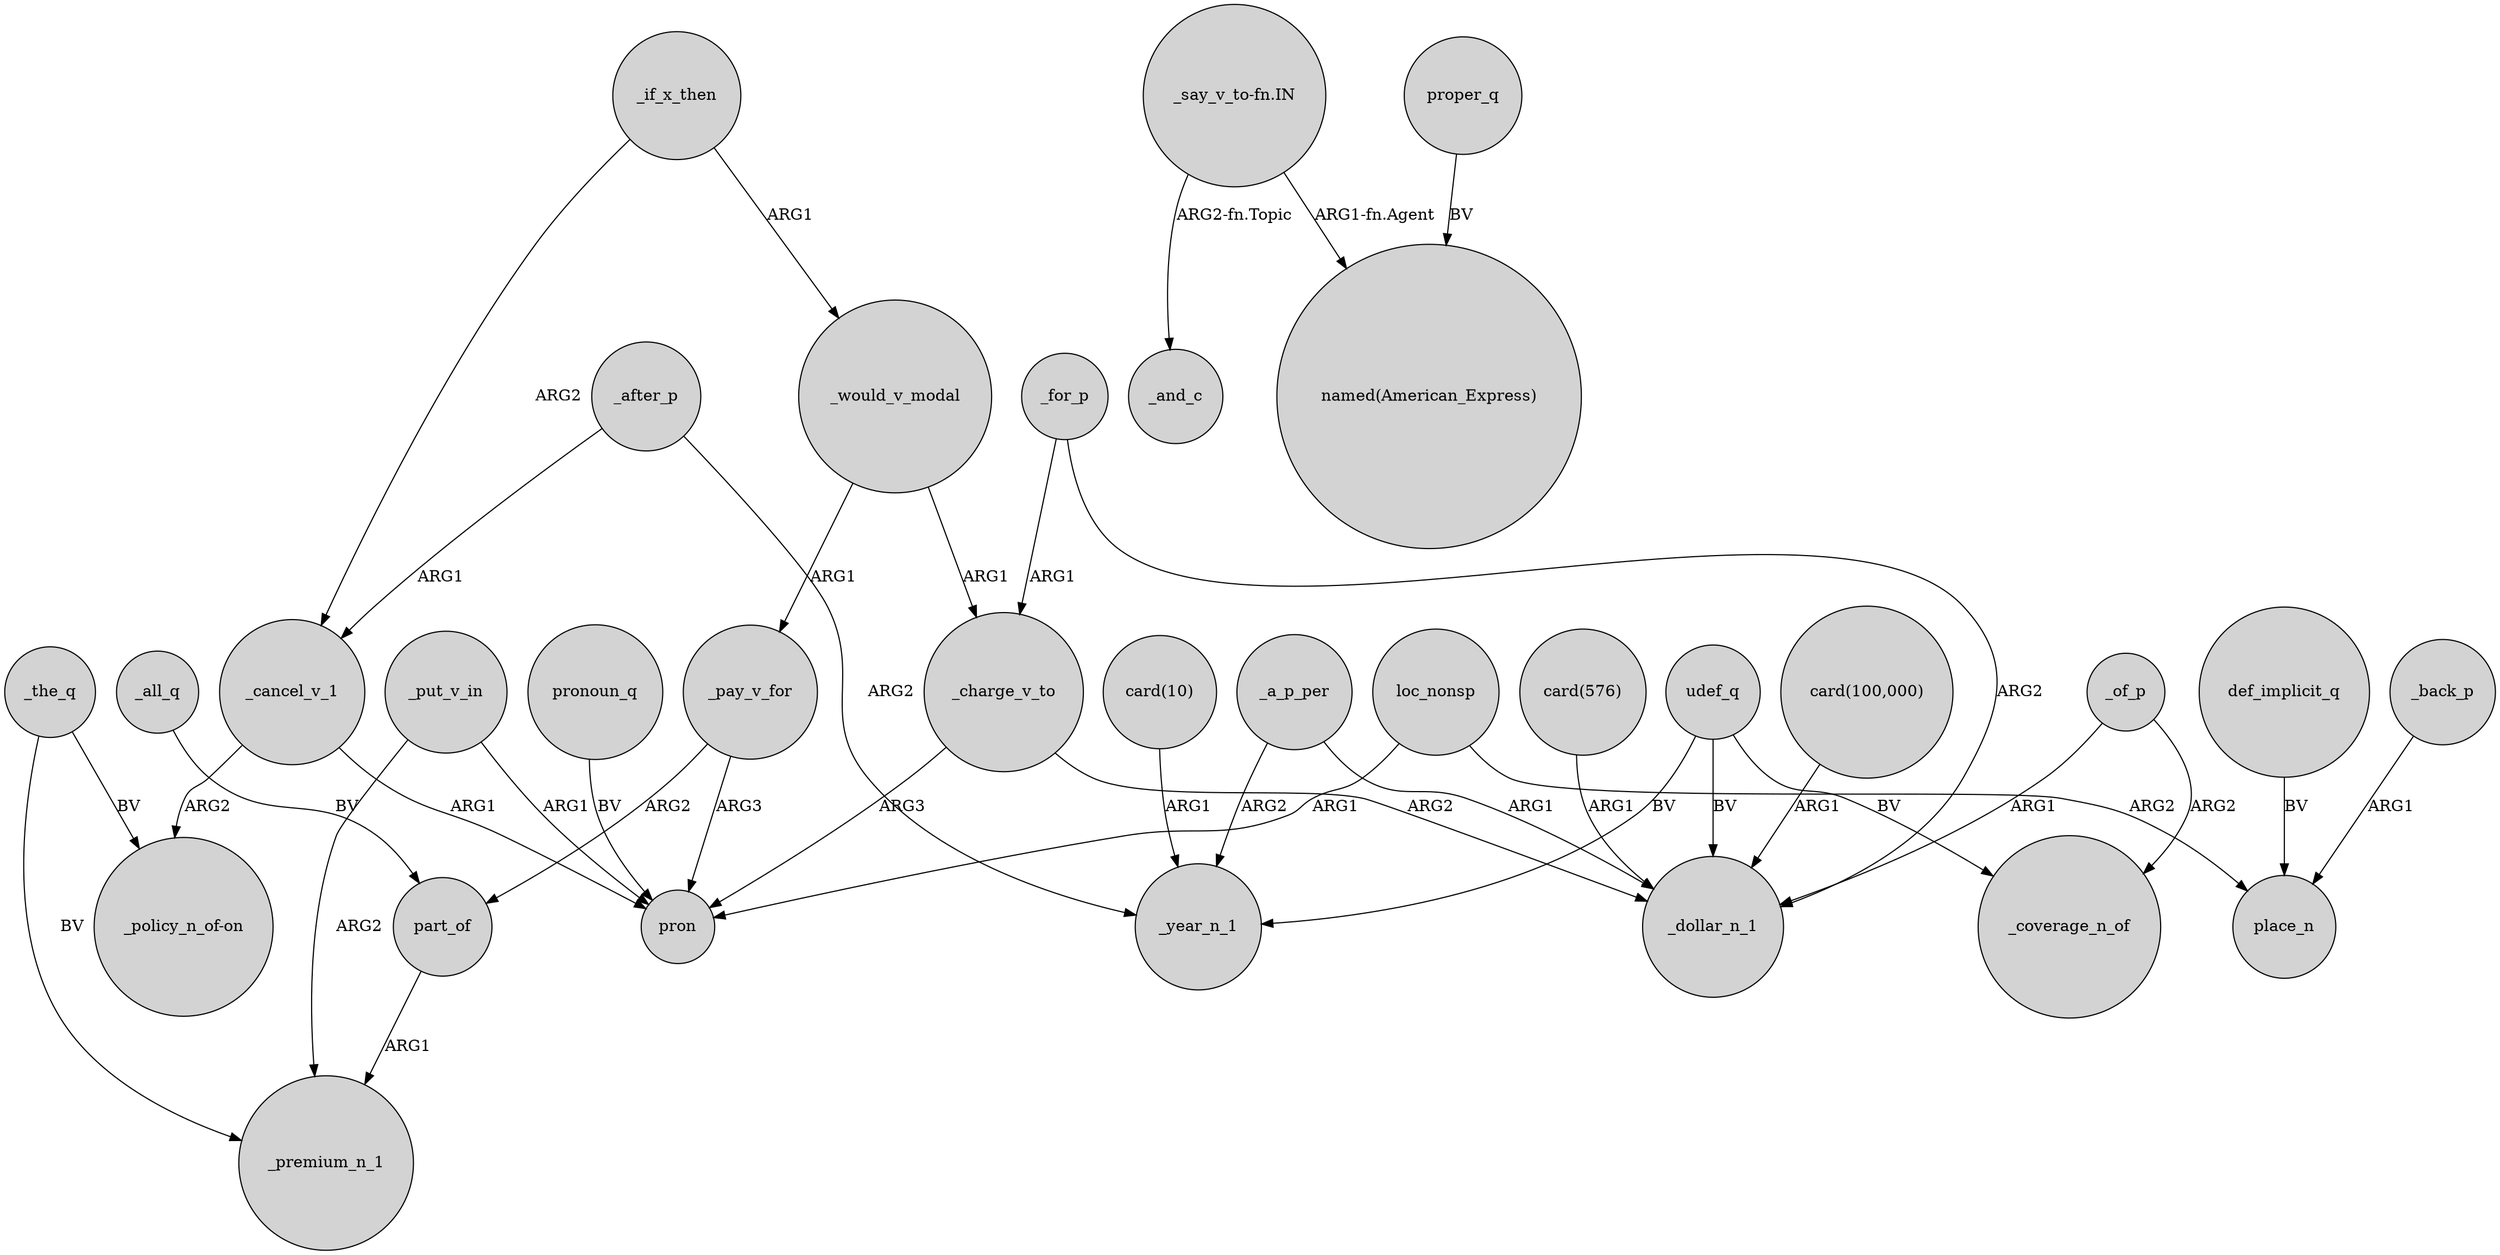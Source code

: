 digraph {
	node [shape=circle style=filled]
	_if_x_then -> _cancel_v_1 [label=ARG2]
	"_say_v_to-fn.IN" -> "named(American_Express)" [label="ARG1-fn.Agent"]
	_all_q -> part_of [label=BV]
	_would_v_modal -> _pay_v_for [label=ARG1]
	_put_v_in -> pron [label=ARG1]
	_charge_v_to -> pron [label=ARG3]
	_for_p -> _dollar_n_1 [label=ARG2]
	loc_nonsp -> pron [label=ARG1]
	_the_q -> "_policy_n_of-on" [label=BV]
	_pay_v_for -> part_of [label=ARG2]
	_after_p -> _cancel_v_1 [label=ARG1]
	_a_p_per -> _year_n_1 [label=ARG2]
	_of_p -> _dollar_n_1 [label=ARG1]
	_pay_v_for -> pron [label=ARG3]
	udef_q -> _coverage_n_of [label=BV]
	"card(576)" -> _dollar_n_1 [label=ARG1]
	_cancel_v_1 -> "_policy_n_of-on" [label=ARG2]
	def_implicit_q -> place_n [label=BV]
	_for_p -> _charge_v_to [label=ARG1]
	part_of -> _premium_n_1 [label=ARG1]
	"card(10)" -> _year_n_1 [label=ARG1]
	_cancel_v_1 -> pron [label=ARG1]
	_a_p_per -> _dollar_n_1 [label=ARG1]
	pronoun_q -> pron [label=BV]
	_after_p -> _year_n_1 [label=ARG2]
	"card(100,000)" -> _dollar_n_1 [label=ARG1]
	"_say_v_to-fn.IN" -> _and_c [label="ARG2-fn.Topic"]
	_put_v_in -> _premium_n_1 [label=ARG2]
	loc_nonsp -> place_n [label=ARG2]
	udef_q -> _year_n_1 [label=BV]
	_back_p -> place_n [label=ARG1]
	_the_q -> _premium_n_1 [label=BV]
	_if_x_then -> _would_v_modal [label=ARG1]
	_of_p -> _coverage_n_of [label=ARG2]
	_would_v_modal -> _charge_v_to [label=ARG1]
	_charge_v_to -> _dollar_n_1 [label=ARG2]
	udef_q -> _dollar_n_1 [label=BV]
	proper_q -> "named(American_Express)" [label=BV]
}
